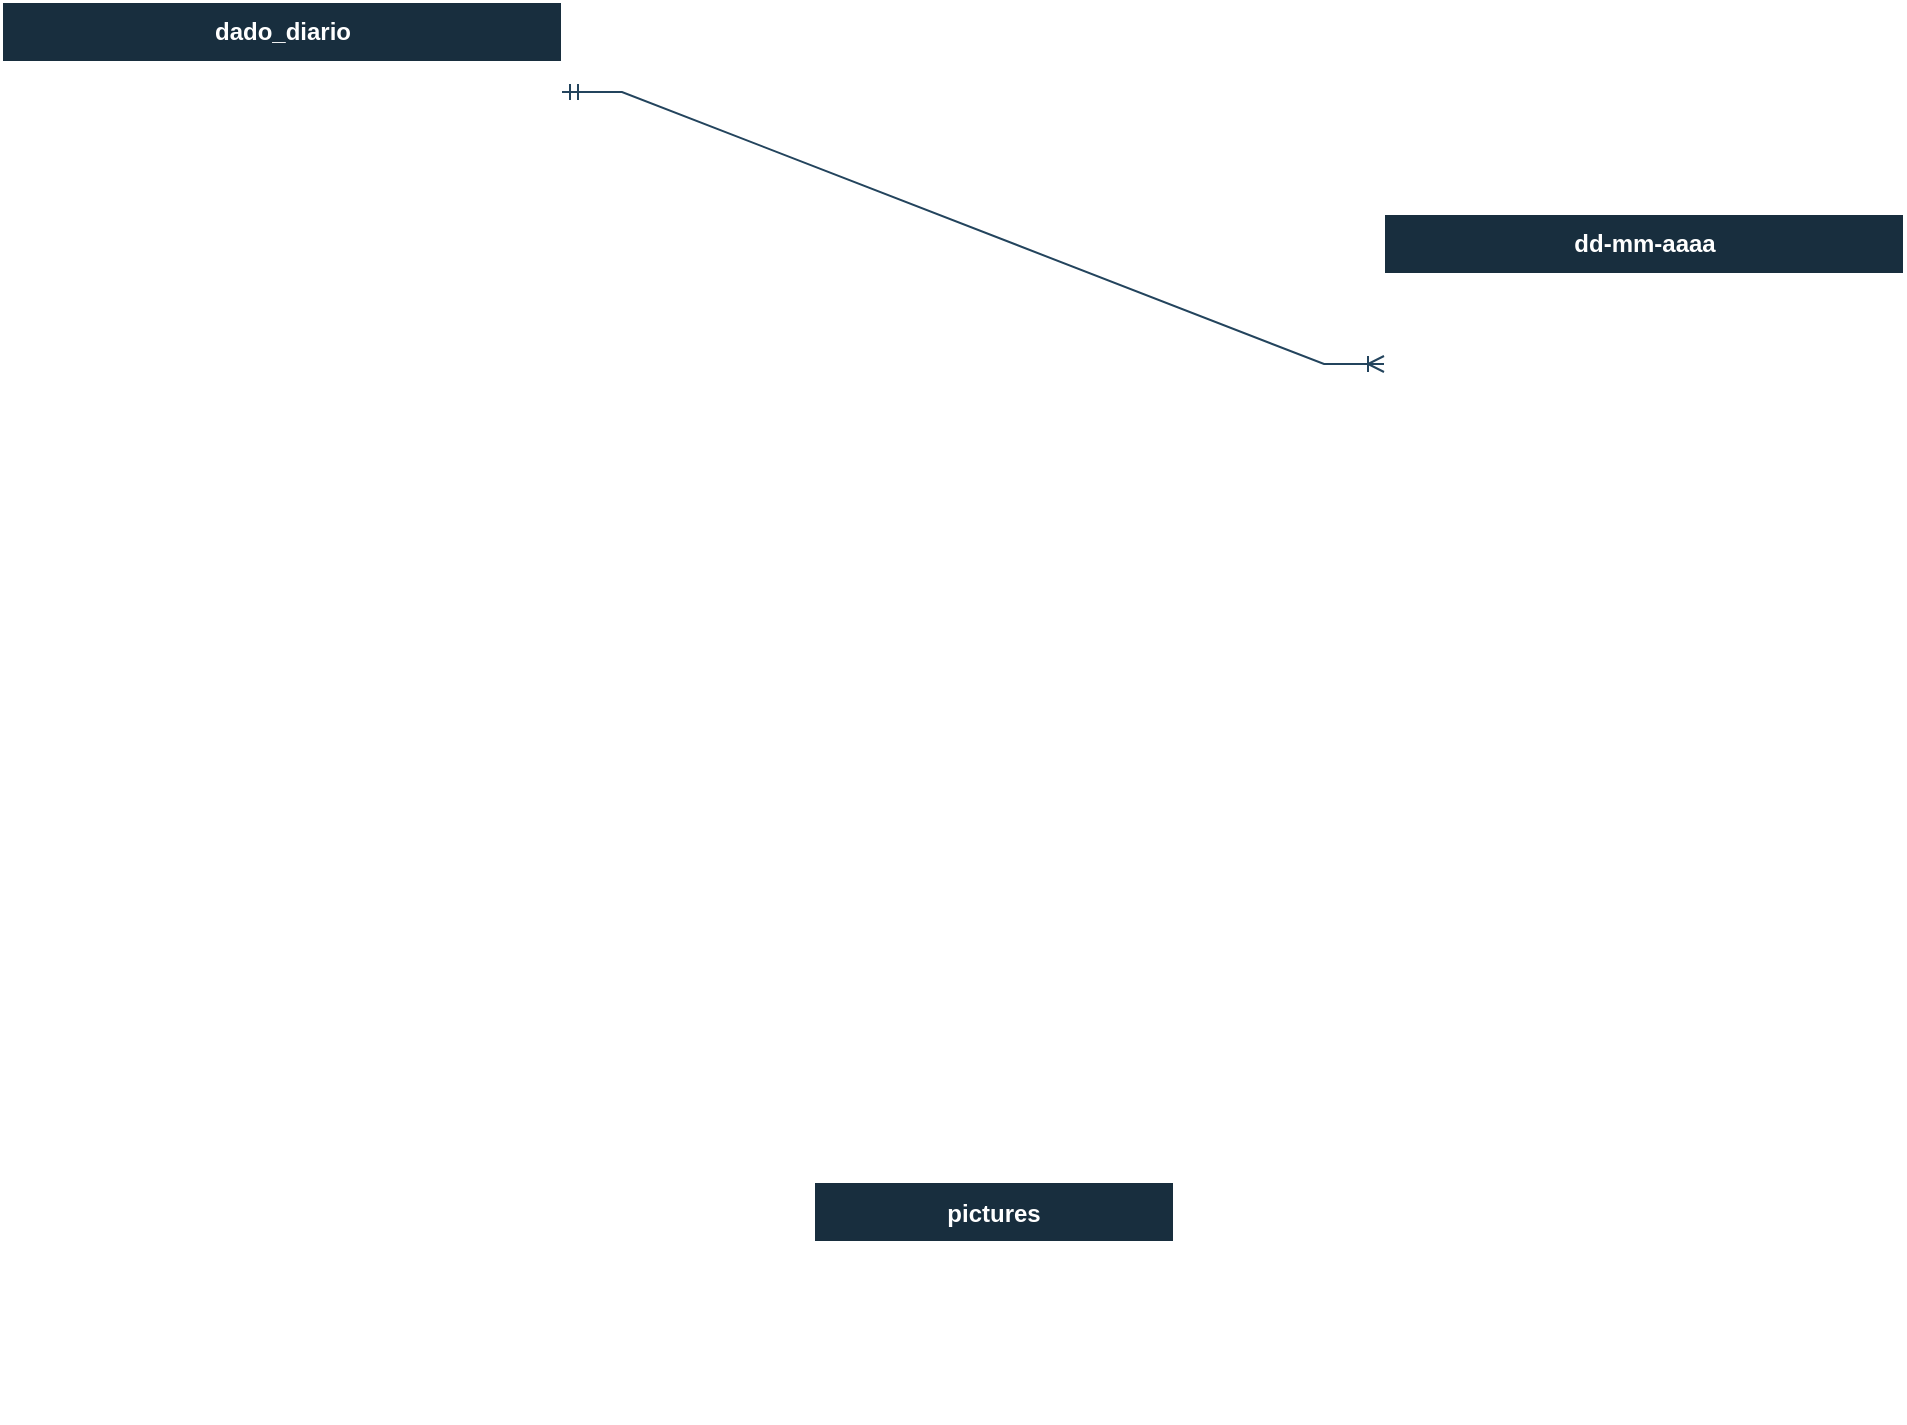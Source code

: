 <mxfile version="20.8.16" type="device"><diagram name="Modelo De Dados" id="fFhZGj-hXLGvJOTH_AAi"><mxGraphModel dx="838" dy="506" grid="0" gridSize="10" guides="1" tooltips="1" connect="1" arrows="1" fold="1" page="1" pageScale="1" pageWidth="1169" pageHeight="827" math="0" shadow="0"><root><mxCell id="0"/><mxCell id="1" parent="0"/><mxCell id="_AreLE9WjtvNlcD5M72e-8" value="dado_diario" style="shape=table;startSize=30;container=1;collapsible=1;childLayout=tableLayout;fixedRows=1;rowLines=0;fontStyle=1;align=center;resizeLast=1;labelBackgroundColor=none;labelBorderColor=none;fontColor=#FFFFFF;html=1;fillColor=#182E3E;strokeColor=#FFFFFF;" parent="1" vertex="1"><mxGeometry x="119" y="14" width="280" height="555.357" as="geometry"><mxRectangle x="530" y="330" width="110" height="30" as="alternateBounds"/></mxGeometry></mxCell><mxCell id="_AreLE9WjtvNlcD5M72e-9" value="" style="shape=tableRow;horizontal=0;startSize=0;swimlaneHead=0;swimlaneBody=0;fillColor=none;collapsible=0;dropTarget=0;points=[[0,0.5],[1,0.5]];portConstraint=eastwest;top=0;left=0;right=0;bottom=1;labelBackgroundColor=none;labelBorderColor=none;fontColor=#FFFFFF;html=1;strokeColor=#FFFFFF;" parent="_AreLE9WjtvNlcD5M72e-8" vertex="1"><mxGeometry y="30" width="280" height="30" as="geometry"/></mxCell><mxCell id="_AreLE9WjtvNlcD5M72e-10" value="PK" style="shape=partialRectangle;connectable=0;fillColor=none;top=0;left=0;bottom=0;right=0;fontStyle=1;overflow=hidden;labelBackgroundColor=none;labelBorderColor=none;fontColor=#FFFFFF;html=1;strokeColor=#FFFFFF;" parent="_AreLE9WjtvNlcD5M72e-9" vertex="1"><mxGeometry width="30" height="30" as="geometry"><mxRectangle width="30" height="30" as="alternateBounds"/></mxGeometry></mxCell><mxCell id="_AreLE9WjtvNlcD5M72e-11" value="&lt;table style=&quot;font-size: 1em; width: 271px;&quot; cellpadding=&quot;2&quot; cellspacing=&quot;0&quot;&gt;&lt;tbody&gt;&lt;tr&gt;&lt;td&gt;&lt;/td&gt;&lt;/tr&gt;&lt;tr&gt;&lt;td&gt;codigo serial not null primary key&lt;/td&gt;&lt;/tr&gt;&lt;tr&gt;&lt;td&gt;&lt;br&gt;&lt;/td&gt;&lt;/tr&gt;&lt;/tbody&gt;&lt;/table&gt;" style="shape=partialRectangle;connectable=0;fillColor=none;top=0;left=0;bottom=0;right=0;align=left;spacingLeft=6;fontStyle=5;overflow=hidden;labelBackgroundColor=none;labelBorderColor=none;fontColor=#FFFFFF;html=1;strokeColor=#FFFFFF;" parent="_AreLE9WjtvNlcD5M72e-9" vertex="1"><mxGeometry x="30" width="250" height="30" as="geometry"><mxRectangle width="250" height="30" as="alternateBounds"/></mxGeometry></mxCell><mxCell id="_AreLE9WjtvNlcD5M72e-12" value="" style="shape=tableRow;horizontal=0;startSize=0;swimlaneHead=0;swimlaneBody=0;fillColor=none;collapsible=0;dropTarget=0;points=[[0,0.5],[1,0.5]];portConstraint=eastwest;top=0;left=0;right=0;bottom=0;labelBackgroundColor=none;labelBorderColor=none;fontColor=#FFFFFF;html=1;strokeColor=#FFFFFF;" parent="_AreLE9WjtvNlcD5M72e-8" vertex="1"><mxGeometry y="60" width="280" height="24" as="geometry"/></mxCell><mxCell id="_AreLE9WjtvNlcD5M72e-13" value="" style="shape=partialRectangle;connectable=0;fillColor=none;top=0;left=0;bottom=0;right=0;editable=1;overflow=hidden;labelBackgroundColor=none;labelBorderColor=none;fontColor=#FFFFFF;html=1;strokeColor=#FFFFFF;" parent="_AreLE9WjtvNlcD5M72e-12" vertex="1"><mxGeometry width="30" height="24" as="geometry"><mxRectangle width="30" height="24" as="alternateBounds"/></mxGeometry></mxCell><mxCell id="_AreLE9WjtvNlcD5M72e-14" value="dia timestamp not null unique" style="shape=partialRectangle;connectable=0;fillColor=none;top=0;left=0;bottom=0;right=0;align=left;spacingLeft=6;overflow=hidden;labelBackgroundColor=none;labelBorderColor=none;fontColor=#FFFFFF;html=1;strokeColor=#FFFFFF;" parent="_AreLE9WjtvNlcD5M72e-12" vertex="1"><mxGeometry x="30" width="250" height="24" as="geometry"><mxRectangle width="250" height="24" as="alternateBounds"/></mxGeometry></mxCell><mxCell id="_AreLE9WjtvNlcD5M72e-15" value="" style="shape=tableRow;horizontal=0;startSize=0;swimlaneHead=0;swimlaneBody=0;fillColor=none;collapsible=0;dropTarget=0;points=[[0,0.5],[1,0.5]];portConstraint=eastwest;top=0;left=0;right=0;bottom=0;labelBackgroundColor=none;labelBorderColor=none;fontColor=#FFFFFF;html=1;strokeColor=#FFFFFF;" parent="_AreLE9WjtvNlcD5M72e-8" vertex="1"><mxGeometry y="84" width="280" height="20" as="geometry"/></mxCell><mxCell id="_AreLE9WjtvNlcD5M72e-16" value="" style="shape=partialRectangle;connectable=0;fillColor=none;top=0;left=0;bottom=0;right=0;editable=1;overflow=hidden;labelBackgroundColor=none;labelBorderColor=none;fontColor=#FFFFFF;html=1;strokeColor=#FFFFFF;" parent="_AreLE9WjtvNlcD5M72e-15" vertex="1"><mxGeometry width="30" height="20" as="geometry"><mxRectangle width="30" height="20" as="alternateBounds"/></mxGeometry></mxCell><mxCell id="_AreLE9WjtvNlcD5M72e-17" value="media_umidade double precision not null" style="shape=partialRectangle;connectable=0;fillColor=none;top=0;left=0;bottom=0;right=0;align=left;spacingLeft=6;overflow=hidden;labelBackgroundColor=none;labelBorderColor=none;fontColor=#FFFFFF;html=1;strokeColor=#FFFFFF;" parent="_AreLE9WjtvNlcD5M72e-15" vertex="1"><mxGeometry x="30" width="250" height="20" as="geometry"><mxRectangle width="250" height="20" as="alternateBounds"/></mxGeometry></mxCell><mxCell id="_AreLE9WjtvNlcD5M72e-61" value="" style="shape=tableRow;horizontal=0;startSize=0;swimlaneHead=0;swimlaneBody=0;fillColor=none;collapsible=0;dropTarget=0;points=[[0,0.5],[1,0.5]];portConstraint=eastwest;top=0;left=0;right=0;bottom=0;labelBackgroundColor=none;labelBorderColor=none;fontColor=#FFFFFF;html=1;strokeColor=#FFFFFF;" parent="_AreLE9WjtvNlcD5M72e-8" vertex="1"><mxGeometry y="104" width="280" height="24" as="geometry"/></mxCell><mxCell id="_AreLE9WjtvNlcD5M72e-62" value="" style="shape=partialRectangle;connectable=0;fillColor=none;top=0;left=0;bottom=0;right=0;editable=1;overflow=hidden;labelBackgroundColor=none;labelBorderColor=none;fontColor=#FFFFFF;html=1;strokeColor=#FFFFFF;" parent="_AreLE9WjtvNlcD5M72e-61" vertex="1"><mxGeometry width="30" height="24" as="geometry"><mxRectangle width="30" height="24" as="alternateBounds"/></mxGeometry></mxCell><mxCell id="_AreLE9WjtvNlcD5M72e-63" value="minimo_umidade double precision not null" style="shape=partialRectangle;connectable=0;fillColor=none;top=0;left=0;bottom=0;right=0;align=left;spacingLeft=6;overflow=hidden;labelBackgroundColor=none;labelBorderColor=none;fontColor=#FFFFFF;html=1;strokeColor=#FFFFFF;" parent="_AreLE9WjtvNlcD5M72e-61" vertex="1"><mxGeometry x="30" width="250" height="24" as="geometry"><mxRectangle width="250" height="24" as="alternateBounds"/></mxGeometry></mxCell><mxCell id="_AreLE9WjtvNlcD5M72e-18" value="" style="shape=tableRow;horizontal=0;startSize=0;swimlaneHead=0;swimlaneBody=0;fillColor=none;collapsible=0;dropTarget=0;points=[[0,0.5],[1,0.5]];portConstraint=eastwest;top=0;left=0;right=0;bottom=0;labelBackgroundColor=none;labelBorderColor=none;fontColor=#FFFFFF;html=1;strokeColor=#FFFFFF;" parent="_AreLE9WjtvNlcD5M72e-8" vertex="1"><mxGeometry y="128" width="280" height="24" as="geometry"/></mxCell><mxCell id="_AreLE9WjtvNlcD5M72e-19" value="" style="shape=partialRectangle;connectable=0;fillColor=none;top=0;left=0;bottom=0;right=0;editable=1;overflow=hidden;labelBackgroundColor=none;labelBorderColor=none;fontColor=#FFFFFF;html=1;strokeColor=#FFFFFF;" parent="_AreLE9WjtvNlcD5M72e-18" vertex="1"><mxGeometry width="30" height="24" as="geometry"><mxRectangle width="30" height="24" as="alternateBounds"/></mxGeometry></mxCell><mxCell id="_AreLE9WjtvNlcD5M72e-20" value="maximo_umidade double precision not null" style="shape=partialRectangle;connectable=0;fillColor=none;top=0;left=0;bottom=0;right=0;align=left;spacingLeft=6;overflow=hidden;labelBackgroundColor=none;labelBorderColor=none;fontColor=#FFFFFF;html=1;strokeColor=#FFFFFF;" parent="_AreLE9WjtvNlcD5M72e-18" vertex="1"><mxGeometry x="30" width="250" height="24" as="geometry"><mxRectangle width="250" height="24" as="alternateBounds"/></mxGeometry></mxCell><mxCell id="_AreLE9WjtvNlcD5M72e-21" value="" style="shape=tableRow;horizontal=0;startSize=0;swimlaneHead=0;swimlaneBody=0;fillColor=none;collapsible=0;dropTarget=0;points=[[0,0.5],[1,0.5]];portConstraint=eastwest;top=0;left=0;right=0;bottom=0;labelBackgroundColor=none;labelBorderColor=none;fontColor=#FFFFFF;html=1;strokeColor=#FFFFFF;" parent="_AreLE9WjtvNlcD5M72e-8" vertex="1"><mxGeometry y="152" width="280" height="22" as="geometry"/></mxCell><mxCell id="_AreLE9WjtvNlcD5M72e-22" value="" style="shape=partialRectangle;connectable=0;fillColor=none;top=0;left=0;bottom=0;right=0;editable=1;overflow=hidden;labelBackgroundColor=none;labelBorderColor=none;fontColor=#FFFFFF;html=1;strokeColor=#FFFFFF;" parent="_AreLE9WjtvNlcD5M72e-21" vertex="1"><mxGeometry width="30" height="22" as="geometry"><mxRectangle width="30" height="22" as="alternateBounds"/></mxGeometry></mxCell><mxCell id="_AreLE9WjtvNlcD5M72e-23" value="mediana_umidade double precision not null" style="shape=partialRectangle;connectable=0;fillColor=none;top=0;left=0;bottom=0;right=0;align=left;spacingLeft=6;overflow=hidden;labelBackgroundColor=none;labelBorderColor=none;fontColor=#FFFFFF;html=1;strokeColor=#FFFFFF;" parent="_AreLE9WjtvNlcD5M72e-21" vertex="1"><mxGeometry x="30" width="250" height="22" as="geometry"><mxRectangle width="250" height="22" as="alternateBounds"/></mxGeometry></mxCell><mxCell id="_AreLE9WjtvNlcD5M72e-40" value="" style="shape=tableRow;horizontal=0;startSize=0;swimlaneHead=0;swimlaneBody=0;fillColor=none;collapsible=0;dropTarget=0;points=[[0,0.5],[1,0.5]];portConstraint=eastwest;top=0;left=0;right=0;bottom=0;labelBackgroundColor=none;labelBorderColor=none;fontColor=#FFFFFF;html=1;strokeColor=#FFFFFF;" parent="_AreLE9WjtvNlcD5M72e-8" vertex="1"><mxGeometry y="174" width="280" height="25" as="geometry"/></mxCell><mxCell id="_AreLE9WjtvNlcD5M72e-41" value="" style="shape=partialRectangle;connectable=0;fillColor=none;top=0;left=0;bottom=0;right=0;editable=1;overflow=hidden;labelBackgroundColor=none;labelBorderColor=none;fontColor=#FFFFFF;html=1;strokeColor=#FFFFFF;" parent="_AreLE9WjtvNlcD5M72e-40" vertex="1"><mxGeometry width="30" height="25" as="geometry"><mxRectangle width="30" height="25" as="alternateBounds"/></mxGeometry></mxCell><mxCell id="_AreLE9WjtvNlcD5M72e-42" value="mediana_umidade double precision not null" style="shape=partialRectangle;connectable=0;fillColor=none;top=0;left=0;bottom=0;right=0;align=left;spacingLeft=6;overflow=hidden;labelBackgroundColor=none;labelBorderColor=none;fontColor=#FFFFFF;html=1;strokeColor=#FFFFFF;" parent="_AreLE9WjtvNlcD5M72e-40" vertex="1"><mxGeometry x="30" width="250" height="25" as="geometry"><mxRectangle width="250" height="25" as="alternateBounds"/></mxGeometry></mxCell><mxCell id="_AreLE9WjtvNlcD5M72e-43" value="" style="shape=tableRow;horizontal=0;startSize=0;swimlaneHead=0;swimlaneBody=0;fillColor=none;collapsible=0;dropTarget=0;points=[[0,0.5],[1,0.5]];portConstraint=eastwest;top=0;left=0;right=0;bottom=0;labelBackgroundColor=none;labelBorderColor=none;fontColor=#FFFFFF;html=1;strokeColor=#FFFFFF;" parent="_AreLE9WjtvNlcD5M72e-8" vertex="1"><mxGeometry y="199" width="280" height="20" as="geometry"/></mxCell><mxCell id="_AreLE9WjtvNlcD5M72e-44" value="" style="shape=partialRectangle;connectable=0;fillColor=none;top=0;left=0;bottom=0;right=0;editable=1;overflow=hidden;labelBackgroundColor=none;labelBorderColor=none;fontColor=#FFFFFF;html=1;strokeColor=#FFFFFF;" parent="_AreLE9WjtvNlcD5M72e-43" vertex="1"><mxGeometry width="30" height="20" as="geometry"><mxRectangle width="30" height="20" as="alternateBounds"/></mxGeometry></mxCell><mxCell id="_AreLE9WjtvNlcD5M72e-45" value="moda_umidade double precision not null" style="shape=partialRectangle;connectable=0;fillColor=none;top=0;left=0;bottom=0;right=0;align=left;spacingLeft=6;overflow=hidden;labelBackgroundColor=none;labelBorderColor=none;fontColor=#FFFFFF;html=1;strokeColor=#FFFFFF;" parent="_AreLE9WjtvNlcD5M72e-43" vertex="1"><mxGeometry x="30" width="250" height="20" as="geometry"><mxRectangle width="250" height="20" as="alternateBounds"/></mxGeometry></mxCell><mxCell id="_AreLE9WjtvNlcD5M72e-46" value="" style="shape=tableRow;horizontal=0;startSize=0;swimlaneHead=0;swimlaneBody=0;fillColor=none;collapsible=0;dropTarget=0;points=[[0,0.5],[1,0.5]];portConstraint=eastwest;top=0;left=0;right=0;bottom=0;labelBackgroundColor=none;labelBorderColor=none;fontColor=#FFFFFF;html=1;strokeColor=#FFFFFF;" parent="_AreLE9WjtvNlcD5M72e-8" vertex="1"><mxGeometry y="219" width="280" height="22" as="geometry"/></mxCell><mxCell id="_AreLE9WjtvNlcD5M72e-47" value="" style="shape=partialRectangle;connectable=0;fillColor=none;top=0;left=0;bottom=0;right=0;editable=1;overflow=hidden;labelBackgroundColor=none;labelBorderColor=none;fontColor=#FFFFFF;html=1;strokeColor=#FFFFFF;" parent="_AreLE9WjtvNlcD5M72e-46" vertex="1"><mxGeometry width="30" height="22" as="geometry"><mxRectangle width="30" height="22" as="alternateBounds"/></mxGeometry></mxCell><mxCell id="_AreLE9WjtvNlcD5M72e-48" value="media_pressao double precision not null" style="shape=partialRectangle;connectable=0;fillColor=none;top=0;left=0;bottom=0;right=0;align=left;spacingLeft=6;overflow=hidden;labelBackgroundColor=none;labelBorderColor=none;fontColor=#FFFFFF;html=1;strokeColor=#FFFFFF;" parent="_AreLE9WjtvNlcD5M72e-46" vertex="1"><mxGeometry x="30" width="250" height="22" as="geometry"><mxRectangle width="250" height="22" as="alternateBounds"/></mxGeometry></mxCell><mxCell id="_AreLE9WjtvNlcD5M72e-49" value="" style="shape=tableRow;horizontal=0;startSize=0;swimlaneHead=0;swimlaneBody=0;fillColor=none;collapsible=0;dropTarget=0;points=[[0,0.5],[1,0.5]];portConstraint=eastwest;top=0;left=0;right=0;bottom=0;labelBackgroundColor=none;labelBorderColor=none;fontColor=#FFFFFF;html=1;strokeColor=#FFFFFF;" parent="_AreLE9WjtvNlcD5M72e-8" vertex="1"><mxGeometry y="241" width="280" height="22" as="geometry"/></mxCell><mxCell id="_AreLE9WjtvNlcD5M72e-50" value="" style="shape=partialRectangle;connectable=0;fillColor=none;top=0;left=0;bottom=0;right=0;editable=1;overflow=hidden;labelBackgroundColor=none;labelBorderColor=none;fontColor=#FFFFFF;html=1;strokeColor=#FFFFFF;" parent="_AreLE9WjtvNlcD5M72e-49" vertex="1"><mxGeometry width="30" height="22" as="geometry"><mxRectangle width="30" height="22" as="alternateBounds"/></mxGeometry></mxCell><mxCell id="_AreLE9WjtvNlcD5M72e-51" value="minimo_pressao double precision not null" style="shape=partialRectangle;connectable=0;fillColor=none;top=0;left=0;bottom=0;right=0;align=left;spacingLeft=6;overflow=hidden;labelBackgroundColor=none;labelBorderColor=none;fontColor=#FFFFFF;html=1;strokeColor=#FFFFFF;" parent="_AreLE9WjtvNlcD5M72e-49" vertex="1"><mxGeometry x="30" width="250" height="22" as="geometry"><mxRectangle width="250" height="22" as="alternateBounds"/></mxGeometry></mxCell><mxCell id="_AreLE9WjtvNlcD5M72e-52" value="" style="shape=tableRow;horizontal=0;startSize=0;swimlaneHead=0;swimlaneBody=0;fillColor=none;collapsible=0;dropTarget=0;points=[[0,0.5],[1,0.5]];portConstraint=eastwest;top=0;left=0;right=0;bottom=0;labelBackgroundColor=none;labelBorderColor=none;fontColor=#FFFFFF;html=1;strokeColor=#FFFFFF;" parent="_AreLE9WjtvNlcD5M72e-8" vertex="1"><mxGeometry y="263" width="280" height="22" as="geometry"/></mxCell><mxCell id="_AreLE9WjtvNlcD5M72e-53" value="" style="shape=partialRectangle;connectable=0;fillColor=none;top=0;left=0;bottom=0;right=0;editable=1;overflow=hidden;labelBackgroundColor=none;labelBorderColor=none;fontColor=#FFFFFF;html=1;strokeColor=#FFFFFF;" parent="_AreLE9WjtvNlcD5M72e-52" vertex="1"><mxGeometry width="30" height="22" as="geometry"><mxRectangle width="30" height="22" as="alternateBounds"/></mxGeometry></mxCell><mxCell id="_AreLE9WjtvNlcD5M72e-54" value="maximo_pressao double precision not null" style="shape=partialRectangle;connectable=0;fillColor=none;top=0;left=0;bottom=0;right=0;align=left;spacingLeft=6;overflow=hidden;labelBackgroundColor=none;labelBorderColor=none;fontColor=#FFFFFF;html=1;strokeColor=#FFFFFF;" parent="_AreLE9WjtvNlcD5M72e-52" vertex="1"><mxGeometry x="30" width="250" height="22" as="geometry"><mxRectangle width="250" height="22" as="alternateBounds"/></mxGeometry></mxCell><mxCell id="_AreLE9WjtvNlcD5M72e-55" value="" style="shape=tableRow;horizontal=0;startSize=0;swimlaneHead=0;swimlaneBody=0;fillColor=none;collapsible=0;dropTarget=0;points=[[0,0.5],[1,0.5]];portConstraint=eastwest;top=0;left=0;right=0;bottom=0;labelBackgroundColor=none;labelBorderColor=none;fontColor=#FFFFFF;html=1;strokeColor=#FFFFFF;" parent="_AreLE9WjtvNlcD5M72e-8" vertex="1"><mxGeometry y="285" width="280" height="20" as="geometry"/></mxCell><mxCell id="_AreLE9WjtvNlcD5M72e-56" value="" style="shape=partialRectangle;connectable=0;fillColor=none;top=0;left=0;bottom=0;right=0;editable=1;overflow=hidden;labelBackgroundColor=none;labelBorderColor=none;fontColor=#FFFFFF;html=1;strokeColor=#FFFFFF;" parent="_AreLE9WjtvNlcD5M72e-55" vertex="1"><mxGeometry width="30" height="20" as="geometry"><mxRectangle width="30" height="20" as="alternateBounds"/></mxGeometry></mxCell><mxCell id="_AreLE9WjtvNlcD5M72e-57" value="mediana_pressao double precision not null" style="shape=partialRectangle;connectable=0;fillColor=none;top=0;left=0;bottom=0;right=0;align=left;spacingLeft=6;overflow=hidden;labelBackgroundColor=none;labelBorderColor=none;fontColor=#FFFFFF;html=1;strokeColor=#FFFFFF;" parent="_AreLE9WjtvNlcD5M72e-55" vertex="1"><mxGeometry x="30" width="250" height="20" as="geometry"><mxRectangle width="250" height="20" as="alternateBounds"/></mxGeometry></mxCell><mxCell id="_AreLE9WjtvNlcD5M72e-58" value="" style="shape=tableRow;horizontal=0;startSize=0;swimlaneHead=0;swimlaneBody=0;fillColor=none;collapsible=0;dropTarget=0;points=[[0,0.5],[1,0.5]];portConstraint=eastwest;top=0;left=0;right=0;bottom=0;labelBackgroundColor=none;labelBorderColor=none;fontColor=#FFFFFF;html=1;strokeColor=#FFFFFF;" parent="_AreLE9WjtvNlcD5M72e-8" vertex="1"><mxGeometry y="305" width="280" height="23" as="geometry"/></mxCell><mxCell id="_AreLE9WjtvNlcD5M72e-59" value="" style="shape=partialRectangle;connectable=0;fillColor=none;top=0;left=0;bottom=0;right=0;editable=1;overflow=hidden;labelBackgroundColor=none;labelBorderColor=none;fontColor=#FFFFFF;html=1;strokeColor=#FFFFFF;" parent="_AreLE9WjtvNlcD5M72e-58" vertex="1"><mxGeometry width="30" height="23" as="geometry"><mxRectangle width="30" height="23" as="alternateBounds"/></mxGeometry></mxCell><mxCell id="_AreLE9WjtvNlcD5M72e-60" value="moda_pressao double precision not null" style="shape=partialRectangle;connectable=0;fillColor=none;top=0;left=0;bottom=0;right=0;align=left;spacingLeft=6;overflow=hidden;labelBackgroundColor=none;labelBorderColor=none;fontColor=#FFFFFF;html=1;strokeColor=#FFFFFF;" parent="_AreLE9WjtvNlcD5M72e-58" vertex="1"><mxGeometry x="30" width="250" height="23" as="geometry"><mxRectangle width="250" height="23" as="alternateBounds"/></mxGeometry></mxCell><mxCell id="_AreLE9WjtvNlcD5M72e-64" value="" style="shape=tableRow;horizontal=0;startSize=0;swimlaneHead=0;swimlaneBody=0;fillColor=none;collapsible=0;dropTarget=0;points=[[0,0.5],[1,0.5]];portConstraint=eastwest;top=0;left=0;right=0;bottom=0;labelBackgroundColor=none;labelBorderColor=none;fontColor=#FFFFFF;html=1;strokeColor=#FFFFFF;" parent="_AreLE9WjtvNlcD5M72e-8" vertex="1"><mxGeometry y="328" width="280" height="20" as="geometry"/></mxCell><mxCell id="_AreLE9WjtvNlcD5M72e-65" value="" style="shape=partialRectangle;connectable=0;fillColor=none;top=0;left=0;bottom=0;right=0;editable=1;overflow=hidden;labelBackgroundColor=none;labelBorderColor=none;fontColor=#FFFFFF;html=1;strokeColor=#FFFFFF;" parent="_AreLE9WjtvNlcD5M72e-64" vertex="1"><mxGeometry width="30" height="20" as="geometry"><mxRectangle width="30" height="20" as="alternateBounds"/></mxGeometry></mxCell><mxCell id="_AreLE9WjtvNlcD5M72e-66" value="media_temp_int double precision not null" style="shape=partialRectangle;connectable=0;fillColor=none;top=0;left=0;bottom=0;right=0;align=left;spacingLeft=6;overflow=hidden;labelBackgroundColor=none;labelBorderColor=none;fontColor=#FFFFFF;html=1;strokeColor=#FFFFFF;" parent="_AreLE9WjtvNlcD5M72e-64" vertex="1"><mxGeometry x="30" width="250" height="20" as="geometry"><mxRectangle width="250" height="20" as="alternateBounds"/></mxGeometry></mxCell><mxCell id="_AreLE9WjtvNlcD5M72e-67" value="" style="shape=tableRow;horizontal=0;startSize=0;swimlaneHead=0;swimlaneBody=0;fillColor=none;collapsible=0;dropTarget=0;points=[[0,0.5],[1,0.5]];portConstraint=eastwest;top=0;left=0;right=0;bottom=0;labelBackgroundColor=none;labelBorderColor=none;fontColor=#FFFFFF;html=1;strokeColor=#FFFFFF;" parent="_AreLE9WjtvNlcD5M72e-8" vertex="1"><mxGeometry y="348" width="280" height="21" as="geometry"/></mxCell><mxCell id="_AreLE9WjtvNlcD5M72e-68" value="" style="shape=partialRectangle;connectable=0;fillColor=none;top=0;left=0;bottom=0;right=0;editable=1;overflow=hidden;labelBackgroundColor=none;labelBorderColor=none;fontColor=#FFFFFF;html=1;strokeColor=#FFFFFF;" parent="_AreLE9WjtvNlcD5M72e-67" vertex="1"><mxGeometry width="30" height="21" as="geometry"><mxRectangle width="30" height="21" as="alternateBounds"/></mxGeometry></mxCell><mxCell id="_AreLE9WjtvNlcD5M72e-69" value="minimo_temp_int double precision not null" style="shape=partialRectangle;connectable=0;fillColor=none;top=0;left=0;bottom=0;right=0;align=left;spacingLeft=6;overflow=hidden;labelBackgroundColor=none;labelBorderColor=none;fontColor=#FFFFFF;html=1;strokeColor=#FFFFFF;" parent="_AreLE9WjtvNlcD5M72e-67" vertex="1"><mxGeometry x="30" width="250" height="21" as="geometry"><mxRectangle width="250" height="21" as="alternateBounds"/></mxGeometry></mxCell><mxCell id="_AreLE9WjtvNlcD5M72e-70" value="" style="shape=tableRow;horizontal=0;startSize=0;swimlaneHead=0;swimlaneBody=0;fillColor=none;collapsible=0;dropTarget=0;points=[[0,0.5],[1,0.5]];portConstraint=eastwest;top=0;left=0;right=0;bottom=0;labelBackgroundColor=none;labelBorderColor=none;fontColor=#FFFFFF;html=1;strokeColor=#FFFFFF;" parent="_AreLE9WjtvNlcD5M72e-8" vertex="1"><mxGeometry y="369" width="280" height="25" as="geometry"/></mxCell><mxCell id="_AreLE9WjtvNlcD5M72e-71" value="" style="shape=partialRectangle;connectable=0;fillColor=none;top=0;left=0;bottom=0;right=0;editable=1;overflow=hidden;labelBackgroundColor=none;labelBorderColor=none;fontColor=#FFFFFF;html=1;strokeColor=#FFFFFF;" parent="_AreLE9WjtvNlcD5M72e-70" vertex="1"><mxGeometry width="30" height="25" as="geometry"><mxRectangle width="30" height="25" as="alternateBounds"/></mxGeometry></mxCell><mxCell id="_AreLE9WjtvNlcD5M72e-72" value="maximo_temp_int double precision not null" style="shape=partialRectangle;connectable=0;fillColor=none;top=0;left=0;bottom=0;right=0;align=left;spacingLeft=6;overflow=hidden;labelBackgroundColor=none;labelBorderColor=none;fontColor=#FFFFFF;html=1;strokeColor=#FFFFFF;" parent="_AreLE9WjtvNlcD5M72e-70" vertex="1"><mxGeometry x="30" width="250" height="25" as="geometry"><mxRectangle width="250" height="25" as="alternateBounds"/></mxGeometry></mxCell><mxCell id="_AreLE9WjtvNlcD5M72e-73" value="" style="shape=tableRow;horizontal=0;startSize=0;swimlaneHead=0;swimlaneBody=0;fillColor=none;collapsible=0;dropTarget=0;points=[[0,0.5],[1,0.5]];portConstraint=eastwest;top=0;left=0;right=0;bottom=0;labelBackgroundColor=none;labelBorderColor=none;fontColor=#FFFFFF;html=1;strokeColor=#FFFFFF;" parent="_AreLE9WjtvNlcD5M72e-8" vertex="1"><mxGeometry y="394" width="280" height="22" as="geometry"/></mxCell><mxCell id="_AreLE9WjtvNlcD5M72e-74" value="" style="shape=partialRectangle;connectable=0;fillColor=none;top=0;left=0;bottom=0;right=0;editable=1;overflow=hidden;labelBackgroundColor=none;labelBorderColor=none;fontColor=#FFFFFF;html=1;strokeColor=#FFFFFF;" parent="_AreLE9WjtvNlcD5M72e-73" vertex="1"><mxGeometry width="30" height="22" as="geometry"><mxRectangle width="30" height="22" as="alternateBounds"/></mxGeometry></mxCell><mxCell id="_AreLE9WjtvNlcD5M72e-75" value="mediana_temp_int double precision not null" style="shape=partialRectangle;connectable=0;fillColor=none;top=0;left=0;bottom=0;right=0;align=left;spacingLeft=6;overflow=hidden;labelBackgroundColor=none;labelBorderColor=none;fontColor=#FFFFFF;html=1;strokeColor=#FFFFFF;" parent="_AreLE9WjtvNlcD5M72e-73" vertex="1"><mxGeometry x="30" width="250" height="22" as="geometry"><mxRectangle width="250" height="22" as="alternateBounds"/></mxGeometry></mxCell><mxCell id="_AreLE9WjtvNlcD5M72e-76" value="" style="shape=tableRow;horizontal=0;startSize=0;swimlaneHead=0;swimlaneBody=0;fillColor=none;collapsible=0;dropTarget=0;points=[[0,0.5],[1,0.5]];portConstraint=eastwest;top=0;left=0;right=0;bottom=0;labelBackgroundColor=none;labelBorderColor=none;fontColor=#FFFFFF;html=1;strokeColor=#FFFFFF;" parent="_AreLE9WjtvNlcD5M72e-8" vertex="1"><mxGeometry y="416" width="280" height="20" as="geometry"/></mxCell><mxCell id="_AreLE9WjtvNlcD5M72e-77" value="" style="shape=partialRectangle;connectable=0;fillColor=none;top=0;left=0;bottom=0;right=0;editable=1;overflow=hidden;labelBackgroundColor=none;labelBorderColor=none;fontColor=#FFFFFF;html=1;strokeColor=#FFFFFF;" parent="_AreLE9WjtvNlcD5M72e-76" vertex="1"><mxGeometry width="30" height="20" as="geometry"><mxRectangle width="30" height="20" as="alternateBounds"/></mxGeometry></mxCell><mxCell id="_AreLE9WjtvNlcD5M72e-78" value="moda_temp_int double precision not null" style="shape=partialRectangle;connectable=0;fillColor=none;top=0;left=0;bottom=0;right=0;align=left;spacingLeft=6;overflow=hidden;labelBackgroundColor=none;labelBorderColor=none;fontColor=#FFFFFF;html=1;strokeColor=#FFFFFF;" parent="_AreLE9WjtvNlcD5M72e-76" vertex="1"><mxGeometry x="30" width="250" height="20" as="geometry"><mxRectangle width="250" height="20" as="alternateBounds"/></mxGeometry></mxCell><mxCell id="_AreLE9WjtvNlcD5M72e-79" value="" style="shape=tableRow;horizontal=0;startSize=0;swimlaneHead=0;swimlaneBody=0;fillColor=none;collapsible=0;dropTarget=0;points=[[0,0.5],[1,0.5]];portConstraint=eastwest;top=0;left=0;right=0;bottom=0;labelBackgroundColor=none;labelBorderColor=none;fontColor=#FFFFFF;html=1;strokeColor=#FFFFFF;" parent="_AreLE9WjtvNlcD5M72e-8" vertex="1"><mxGeometry y="436" width="280" height="23" as="geometry"/></mxCell><mxCell id="_AreLE9WjtvNlcD5M72e-80" value="" style="shape=partialRectangle;connectable=0;fillColor=none;top=0;left=0;bottom=0;right=0;editable=1;overflow=hidden;labelBackgroundColor=none;labelBorderColor=none;fontColor=#FFFFFF;html=1;strokeColor=#FFFFFF;" parent="_AreLE9WjtvNlcD5M72e-79" vertex="1"><mxGeometry width="30" height="23" as="geometry"><mxRectangle width="30" height="23" as="alternateBounds"/></mxGeometry></mxCell><mxCell id="_AreLE9WjtvNlcD5M72e-81" value="media_temp_ext double precision not null" style="shape=partialRectangle;connectable=0;fillColor=none;top=0;left=0;bottom=0;right=0;align=left;spacingLeft=6;overflow=hidden;labelBackgroundColor=none;labelBorderColor=none;fontColor=#FFFFFF;html=1;strokeColor=#FFFFFF;" parent="_AreLE9WjtvNlcD5M72e-79" vertex="1"><mxGeometry x="30" width="250" height="23" as="geometry"><mxRectangle width="250" height="23" as="alternateBounds"/></mxGeometry></mxCell><mxCell id="_AreLE9WjtvNlcD5M72e-82" value="" style="shape=tableRow;horizontal=0;startSize=0;swimlaneHead=0;swimlaneBody=0;fillColor=none;collapsible=0;dropTarget=0;points=[[0,0.5],[1,0.5]];portConstraint=eastwest;top=0;left=0;right=0;bottom=0;labelBackgroundColor=none;labelBorderColor=none;fontColor=#FFFFFF;html=1;strokeColor=#FFFFFF;" parent="_AreLE9WjtvNlcD5M72e-8" vertex="1"><mxGeometry y="459" width="280" height="22" as="geometry"/></mxCell><mxCell id="_AreLE9WjtvNlcD5M72e-83" value="" style="shape=partialRectangle;connectable=0;fillColor=none;top=0;left=0;bottom=0;right=0;editable=1;overflow=hidden;labelBackgroundColor=none;labelBorderColor=none;fontColor=#FFFFFF;html=1;strokeColor=#FFFFFF;" parent="_AreLE9WjtvNlcD5M72e-82" vertex="1"><mxGeometry width="30" height="22" as="geometry"><mxRectangle width="30" height="22" as="alternateBounds"/></mxGeometry></mxCell><mxCell id="_AreLE9WjtvNlcD5M72e-84" value="minimo_temp_ext double precision not null" style="shape=partialRectangle;connectable=0;fillColor=none;top=0;left=0;bottom=0;right=0;align=left;spacingLeft=6;overflow=hidden;labelBackgroundColor=none;labelBorderColor=none;fontColor=#FFFFFF;html=1;strokeColor=#FFFFFF;" parent="_AreLE9WjtvNlcD5M72e-82" vertex="1"><mxGeometry x="30" width="250" height="22" as="geometry"><mxRectangle width="250" height="22" as="alternateBounds"/></mxGeometry></mxCell><mxCell id="_AreLE9WjtvNlcD5M72e-85" value="" style="shape=tableRow;horizontal=0;startSize=0;swimlaneHead=0;swimlaneBody=0;fillColor=none;collapsible=0;dropTarget=0;points=[[0,0.5],[1,0.5]];portConstraint=eastwest;top=0;left=0;right=0;bottom=0;labelBackgroundColor=none;labelBorderColor=none;fontColor=#FFFFFF;html=1;strokeColor=#FFFFFF;" parent="_AreLE9WjtvNlcD5M72e-8" vertex="1"><mxGeometry y="481" width="280" height="25" as="geometry"/></mxCell><mxCell id="_AreLE9WjtvNlcD5M72e-86" value="" style="shape=partialRectangle;connectable=0;fillColor=none;top=0;left=0;bottom=0;right=0;editable=1;overflow=hidden;labelBackgroundColor=none;labelBorderColor=none;fontColor=#FFFFFF;html=1;strokeColor=#FFFFFF;" parent="_AreLE9WjtvNlcD5M72e-85" vertex="1"><mxGeometry width="30" height="25" as="geometry"><mxRectangle width="30" height="25" as="alternateBounds"/></mxGeometry></mxCell><mxCell id="_AreLE9WjtvNlcD5M72e-87" value="maximo_temp_ext double precision not null" style="shape=partialRectangle;connectable=0;fillColor=none;top=0;left=0;bottom=0;right=0;align=left;spacingLeft=6;overflow=hidden;labelBackgroundColor=none;labelBorderColor=none;fontColor=#FFFFFF;html=1;strokeColor=#FFFFFF;" parent="_AreLE9WjtvNlcD5M72e-85" vertex="1"><mxGeometry x="30" width="250" height="25" as="geometry"><mxRectangle width="250" height="25" as="alternateBounds"/></mxGeometry></mxCell><mxCell id="_AreLE9WjtvNlcD5M72e-88" value="" style="shape=tableRow;horizontal=0;startSize=0;swimlaneHead=0;swimlaneBody=0;fillColor=none;collapsible=0;dropTarget=0;points=[[0,0.5],[1,0.5]];portConstraint=eastwest;top=0;left=0;right=0;bottom=0;labelBackgroundColor=none;labelBorderColor=none;fontColor=#FFFFFF;html=1;strokeColor=#FFFFFF;" parent="_AreLE9WjtvNlcD5M72e-8" vertex="1"><mxGeometry y="506" width="280" height="23" as="geometry"/></mxCell><mxCell id="_AreLE9WjtvNlcD5M72e-89" value="" style="shape=partialRectangle;connectable=0;fillColor=none;top=0;left=0;bottom=0;right=0;editable=1;overflow=hidden;labelBackgroundColor=none;labelBorderColor=none;fontColor=#FFFFFF;html=1;strokeColor=#FFFFFF;" parent="_AreLE9WjtvNlcD5M72e-88" vertex="1"><mxGeometry width="30" height="23" as="geometry"><mxRectangle width="30" height="23" as="alternateBounds"/></mxGeometry></mxCell><mxCell id="_AreLE9WjtvNlcD5M72e-90" value="mediana_temp_ext double precision not null" style="shape=partialRectangle;connectable=0;fillColor=none;top=0;left=0;bottom=0;right=0;align=left;spacingLeft=6;overflow=hidden;labelBackgroundColor=none;labelBorderColor=none;fontColor=#FFFFFF;html=1;strokeColor=#FFFFFF;" parent="_AreLE9WjtvNlcD5M72e-88" vertex="1"><mxGeometry x="30" width="250" height="23" as="geometry"><mxRectangle width="250" height="23" as="alternateBounds"/></mxGeometry></mxCell><mxCell id="_AreLE9WjtvNlcD5M72e-91" value="" style="shape=tableRow;horizontal=0;startSize=0;swimlaneHead=0;swimlaneBody=0;fillColor=none;collapsible=0;dropTarget=0;points=[[0,0.5],[1,0.5]];portConstraint=eastwest;top=0;left=0;right=0;bottom=0;labelBackgroundColor=none;labelBorderColor=none;fontColor=#FFFFFF;html=1;strokeColor=#FFFFFF;" parent="_AreLE9WjtvNlcD5M72e-8" vertex="1"><mxGeometry y="529" width="280" height="25" as="geometry"/></mxCell><mxCell id="_AreLE9WjtvNlcD5M72e-92" value="" style="shape=partialRectangle;connectable=0;fillColor=none;top=0;left=0;bottom=0;right=0;editable=1;overflow=hidden;labelBackgroundColor=none;labelBorderColor=none;fontColor=#FFFFFF;html=1;strokeColor=#FFFFFF;" parent="_AreLE9WjtvNlcD5M72e-91" vertex="1"><mxGeometry width="30" height="25" as="geometry"><mxRectangle width="30" height="25" as="alternateBounds"/></mxGeometry></mxCell><mxCell id="_AreLE9WjtvNlcD5M72e-93" value="moda_temp_ext double precision not null" style="shape=partialRectangle;connectable=0;fillColor=none;top=0;left=0;bottom=0;right=0;align=left;spacingLeft=6;overflow=hidden;labelBackgroundColor=none;labelBorderColor=none;fontColor=#FFFFFF;html=1;strokeColor=#FFFFFF;" parent="_AreLE9WjtvNlcD5M72e-91" vertex="1"><mxGeometry x="30" width="250" height="25" as="geometry"><mxRectangle width="250" height="25" as="alternateBounds"/></mxGeometry></mxCell><mxCell id="_AreLE9WjtvNlcD5M72e-24" value="dd-mm-aaaa" style="shape=table;startSize=30;container=1;collapsible=1;childLayout=tableLayout;fixedRows=1;rowLines=0;fontStyle=1;align=center;resizeLast=1;labelBackgroundColor=none;labelBorderColor=none;fontColor=#FFFFFF;html=1;fillColor=#182E3E;strokeColor=#FFFFFF;" parent="1" vertex="1"><mxGeometry x="810" y="120" width="260" height="240" as="geometry"/></mxCell><mxCell id="_AreLE9WjtvNlcD5M72e-25" value="" style="shape=tableRow;horizontal=0;startSize=0;swimlaneHead=0;swimlaneBody=0;fillColor=none;collapsible=0;dropTarget=0;points=[[0,0.5],[1,0.5]];portConstraint=eastwest;top=0;left=0;right=0;bottom=1;labelBackgroundColor=none;labelBorderColor=none;fontColor=#FFFFFF;html=1;strokeColor=#FFFFFF;" parent="_AreLE9WjtvNlcD5M72e-24" vertex="1"><mxGeometry y="30" width="260" height="30" as="geometry"/></mxCell><mxCell id="_AreLE9WjtvNlcD5M72e-26" value="PK" style="shape=partialRectangle;connectable=0;fillColor=none;top=0;left=0;bottom=0;right=0;fontStyle=1;overflow=hidden;labelBackgroundColor=none;labelBorderColor=none;fontColor=#FFFFFF;html=1;strokeColor=#FFFFFF;" parent="_AreLE9WjtvNlcD5M72e-25" vertex="1"><mxGeometry width="30" height="30" as="geometry"><mxRectangle width="30" height="30" as="alternateBounds"/></mxGeometry></mxCell><mxCell id="_AreLE9WjtvNlcD5M72e-27" value="codigo serial not null primary key" style="shape=partialRectangle;connectable=0;fillColor=none;top=0;left=0;bottom=0;right=0;align=left;spacingLeft=6;fontStyle=5;overflow=hidden;labelBackgroundColor=none;labelBorderColor=none;fontColor=#FFFFFF;html=1;strokeColor=#FFFFFF;" parent="_AreLE9WjtvNlcD5M72e-25" vertex="1"><mxGeometry x="30" width="230" height="30" as="geometry"><mxRectangle width="230" height="30" as="alternateBounds"/></mxGeometry></mxCell><mxCell id="_AreLE9WjtvNlcD5M72e-99" value="" style="shape=tableRow;horizontal=0;startSize=0;swimlaneHead=0;swimlaneBody=0;fillColor=none;collapsible=0;dropTarget=0;points=[[0,0.5],[1,0.5]];portConstraint=eastwest;top=0;left=0;right=0;bottom=1;labelBackgroundColor=none;labelBorderColor=none;fontColor=#FFFFFF;html=1;strokeColor=#FFFFFF;" parent="_AreLE9WjtvNlcD5M72e-24" vertex="1"><mxGeometry y="60" width="260" height="30" as="geometry"/></mxCell><mxCell id="_AreLE9WjtvNlcD5M72e-100" value="FK" style="shape=partialRectangle;connectable=0;fillColor=none;top=0;left=0;bottom=0;right=0;fontStyle=1;overflow=hidden;labelBackgroundColor=none;labelBorderColor=none;fontColor=#FFFFFF;html=1;strokeColor=#FFFFFF;" parent="_AreLE9WjtvNlcD5M72e-99" vertex="1"><mxGeometry width="30" height="30" as="geometry"><mxRectangle width="30" height="30" as="alternateBounds"/></mxGeometry></mxCell><mxCell id="_AreLE9WjtvNlcD5M72e-101" value="codigo_dado_diario bigint not null&amp;nbsp;" style="shape=partialRectangle;connectable=0;fillColor=none;top=0;left=0;bottom=0;right=0;align=left;spacingLeft=6;fontStyle=5;overflow=hidden;labelBackgroundColor=none;labelBorderColor=none;fontColor=#FFFFFF;html=1;strokeColor=#FFFFFF;" parent="_AreLE9WjtvNlcD5M72e-99" vertex="1"><mxGeometry x="30" width="230" height="30" as="geometry"><mxRectangle width="230" height="30" as="alternateBounds"/></mxGeometry></mxCell><mxCell id="_AreLE9WjtvNlcD5M72e-126" value="" style="shape=tableRow;horizontal=0;startSize=0;swimlaneHead=0;swimlaneBody=0;fillColor=none;collapsible=0;dropTarget=0;points=[[0,0.5],[1,0.5]];portConstraint=eastwest;top=0;left=0;right=0;bottom=0;labelBackgroundColor=none;labelBorderColor=none;fontColor=#FFFFFF;html=1;strokeColor=#FFFFFF;" parent="_AreLE9WjtvNlcD5M72e-24" vertex="1"><mxGeometry y="90" width="260" height="30" as="geometry"/></mxCell><mxCell id="_AreLE9WjtvNlcD5M72e-127" value="" style="shape=partialRectangle;connectable=0;fillColor=none;top=0;left=0;bottom=0;right=0;editable=1;overflow=hidden;labelBackgroundColor=none;labelBorderColor=none;fontColor=#FFFFFF;html=1;strokeColor=#FFFFFF;" parent="_AreLE9WjtvNlcD5M72e-126" vertex="1"><mxGeometry width="30" height="30" as="geometry"><mxRectangle width="30" height="30" as="alternateBounds"/></mxGeometry></mxCell><mxCell id="_AreLE9WjtvNlcD5M72e-128" value="data_hora timestamp not null unique" style="shape=partialRectangle;connectable=0;fillColor=none;top=0;left=0;bottom=0;right=0;align=left;spacingLeft=6;overflow=hidden;labelBackgroundColor=none;labelBorderColor=none;fontColor=#FFFFFF;html=1;strokeColor=#FFFFFF;" parent="_AreLE9WjtvNlcD5M72e-126" vertex="1"><mxGeometry x="30" width="230" height="30" as="geometry"><mxRectangle width="230" height="30" as="alternateBounds"/></mxGeometry></mxCell><mxCell id="_AreLE9WjtvNlcD5M72e-129" value="" style="shape=tableRow;horizontal=0;startSize=0;swimlaneHead=0;swimlaneBody=0;fillColor=none;collapsible=0;dropTarget=0;points=[[0,0.5],[1,0.5]];portConstraint=eastwest;top=0;left=0;right=0;bottom=0;labelBackgroundColor=none;labelBorderColor=none;fontColor=#FFFFFF;html=1;strokeColor=#FFFFFF;" parent="_AreLE9WjtvNlcD5M72e-24" vertex="1"><mxGeometry y="120" width="260" height="30" as="geometry"/></mxCell><mxCell id="_AreLE9WjtvNlcD5M72e-130" value="" style="shape=partialRectangle;connectable=0;fillColor=none;top=0;left=0;bottom=0;right=0;editable=1;overflow=hidden;labelBackgroundColor=none;labelBorderColor=none;fontColor=#FFFFFF;html=1;strokeColor=#FFFFFF;" parent="_AreLE9WjtvNlcD5M72e-129" vertex="1"><mxGeometry width="30" height="30" as="geometry"><mxRectangle width="30" height="30" as="alternateBounds"/></mxGeometry></mxCell><mxCell id="_AreLE9WjtvNlcD5M72e-131" value="umidade double precision null" style="shape=partialRectangle;connectable=0;fillColor=none;top=0;left=0;bottom=0;right=0;align=left;spacingLeft=6;overflow=hidden;labelBackgroundColor=none;labelBorderColor=none;fontColor=#FFFFFF;html=1;strokeColor=#FFFFFF;" parent="_AreLE9WjtvNlcD5M72e-129" vertex="1"><mxGeometry x="30" width="230" height="30" as="geometry"><mxRectangle width="230" height="30" as="alternateBounds"/></mxGeometry></mxCell><mxCell id="_AreLE9WjtvNlcD5M72e-132" value="" style="shape=tableRow;horizontal=0;startSize=0;swimlaneHead=0;swimlaneBody=0;fillColor=none;collapsible=0;dropTarget=0;points=[[0,0.5],[1,0.5]];portConstraint=eastwest;top=0;left=0;right=0;bottom=0;labelBackgroundColor=none;labelBorderColor=none;fontColor=#FFFFFF;html=1;strokeColor=#FFFFFF;" parent="_AreLE9WjtvNlcD5M72e-24" vertex="1"><mxGeometry y="150" width="260" height="30" as="geometry"/></mxCell><mxCell id="_AreLE9WjtvNlcD5M72e-133" value="" style="shape=partialRectangle;connectable=0;fillColor=none;top=0;left=0;bottom=0;right=0;editable=1;overflow=hidden;labelBackgroundColor=none;labelBorderColor=none;fontColor=#FFFFFF;html=1;strokeColor=#FFFFFF;" parent="_AreLE9WjtvNlcD5M72e-132" vertex="1"><mxGeometry width="30" height="30" as="geometry"><mxRectangle width="30" height="30" as="alternateBounds"/></mxGeometry></mxCell><mxCell id="_AreLE9WjtvNlcD5M72e-134" value="pressao double precision null" style="shape=partialRectangle;connectable=0;fillColor=none;top=0;left=0;bottom=0;right=0;align=left;spacingLeft=6;overflow=hidden;labelBackgroundColor=none;labelBorderColor=none;fontColor=#FFFFFF;html=1;strokeColor=#FFFFFF;" parent="_AreLE9WjtvNlcD5M72e-132" vertex="1"><mxGeometry x="30" width="230" height="30" as="geometry"><mxRectangle width="230" height="30" as="alternateBounds"/></mxGeometry></mxCell><mxCell id="_AreLE9WjtvNlcD5M72e-135" value="" style="shape=tableRow;horizontal=0;startSize=0;swimlaneHead=0;swimlaneBody=0;fillColor=none;collapsible=0;dropTarget=0;points=[[0,0.5],[1,0.5]];portConstraint=eastwest;top=0;left=0;right=0;bottom=0;labelBackgroundColor=none;labelBorderColor=none;fontColor=#FFFFFF;html=1;strokeColor=#FFFFFF;" parent="_AreLE9WjtvNlcD5M72e-24" vertex="1"><mxGeometry y="180" width="260" height="30" as="geometry"/></mxCell><mxCell id="_AreLE9WjtvNlcD5M72e-136" value="" style="shape=partialRectangle;connectable=0;fillColor=none;top=0;left=0;bottom=0;right=0;editable=1;overflow=hidden;labelBackgroundColor=none;labelBorderColor=none;fontColor=#FFFFFF;html=1;strokeColor=#FFFFFF;" parent="_AreLE9WjtvNlcD5M72e-135" vertex="1"><mxGeometry width="30" height="30" as="geometry"><mxRectangle width="30" height="30" as="alternateBounds"/></mxGeometry></mxCell><mxCell id="_AreLE9WjtvNlcD5M72e-137" value="temp_int double precision null" style="shape=partialRectangle;connectable=0;fillColor=none;top=0;left=0;bottom=0;right=0;align=left;spacingLeft=6;overflow=hidden;labelBackgroundColor=none;labelBorderColor=none;fontColor=#FFFFFF;html=1;strokeColor=#FFFFFF;" parent="_AreLE9WjtvNlcD5M72e-135" vertex="1"><mxGeometry x="30" width="230" height="30" as="geometry"><mxRectangle width="230" height="30" as="alternateBounds"/></mxGeometry></mxCell><mxCell id="_AreLE9WjtvNlcD5M72e-138" value="" style="shape=tableRow;horizontal=0;startSize=0;swimlaneHead=0;swimlaneBody=0;fillColor=none;collapsible=0;dropTarget=0;points=[[0,0.5],[1,0.5]];portConstraint=eastwest;top=0;left=0;right=0;bottom=0;labelBackgroundColor=none;labelBorderColor=none;fontColor=#FFFFFF;html=1;strokeColor=#FFFFFF;" parent="_AreLE9WjtvNlcD5M72e-24" vertex="1"><mxGeometry y="210" width="260" height="30" as="geometry"/></mxCell><mxCell id="_AreLE9WjtvNlcD5M72e-139" value="" style="shape=partialRectangle;connectable=0;fillColor=none;top=0;left=0;bottom=0;right=0;editable=1;overflow=hidden;labelBackgroundColor=none;labelBorderColor=none;fontColor=#FFFFFF;html=1;strokeColor=#FFFFFF;" parent="_AreLE9WjtvNlcD5M72e-138" vertex="1"><mxGeometry width="30" height="30" as="geometry"><mxRectangle width="30" height="30" as="alternateBounds"/></mxGeometry></mxCell><mxCell id="_AreLE9WjtvNlcD5M72e-140" value="temp_ext double precision null" style="shape=partialRectangle;connectable=0;fillColor=none;top=0;left=0;bottom=0;right=0;align=left;spacingLeft=6;overflow=hidden;labelBackgroundColor=none;labelBorderColor=none;fontColor=#FFFFFF;html=1;strokeColor=#FFFFFF;" parent="_AreLE9WjtvNlcD5M72e-138" vertex="1"><mxGeometry x="30" width="230" height="30" as="geometry"><mxRectangle width="230" height="30" as="alternateBounds"/></mxGeometry></mxCell><mxCell id="_AreLE9WjtvNlcD5M72e-142" value="" style="edgeStyle=entityRelationEdgeStyle;fontSize=12;html=1;endArrow=ERoneToMany;startArrow=ERmandOne;rounded=0;strokeColor=#23445D;entryX=0;entryY=0.5;entryDx=0;entryDy=0;labelBackgroundColor=none;fontColor=default;" parent="1" source="_AreLE9WjtvNlcD5M72e-9" target="_AreLE9WjtvNlcD5M72e-99" edge="1"><mxGeometry width="100" height="100" relative="1" as="geometry"><mxPoint x="500" y="200" as="sourcePoint"/><mxPoint x="600" y="100" as="targetPoint"/></mxGeometry></mxCell><mxCell id="_AreLE9WjtvNlcD5M72e-144" value="pictures" style="shape=table;startSize=30;container=1;collapsible=1;childLayout=tableLayout;fixedRows=1;rowLines=0;fontStyle=1;align=center;resizeLast=1;strokeColor=#FFFFFF;fontColor=#FFFFFF;fillColor=#182E3E;" parent="1" vertex="1"><mxGeometry x="525" y="604" width="180" height="120" as="geometry"/></mxCell><mxCell id="_AreLE9WjtvNlcD5M72e-145" value="" style="shape=tableRow;horizontal=0;startSize=0;swimlaneHead=0;swimlaneBody=0;fillColor=none;collapsible=0;dropTarget=0;points=[[0,0.5],[1,0.5]];portConstraint=eastwest;top=0;left=0;right=0;bottom=1;strokeColor=#FFFFFF;fontColor=#FFFFFF;" parent="_AreLE9WjtvNlcD5M72e-144" vertex="1"><mxGeometry y="30" width="180" height="30" as="geometry"/></mxCell><mxCell id="_AreLE9WjtvNlcD5M72e-146" value="PK" style="shape=partialRectangle;connectable=0;fillColor=none;top=0;left=0;bottom=0;right=0;fontStyle=1;overflow=hidden;strokeColor=#FFFFFF;fontColor=#FFFFFF;" parent="_AreLE9WjtvNlcD5M72e-145" vertex="1"><mxGeometry width="30" height="30" as="geometry"><mxRectangle width="30" height="30" as="alternateBounds"/></mxGeometry></mxCell><mxCell id="_AreLE9WjtvNlcD5M72e-147" value="id" style="shape=partialRectangle;connectable=0;fillColor=none;top=0;left=0;bottom=0;right=0;align=left;spacingLeft=6;fontStyle=5;overflow=hidden;strokeColor=#FFFFFF;fontColor=#FFFFFF;" parent="_AreLE9WjtvNlcD5M72e-145" vertex="1"><mxGeometry x="30" width="150" height="30" as="geometry"><mxRectangle width="150" height="30" as="alternateBounds"/></mxGeometry></mxCell><mxCell id="_AreLE9WjtvNlcD5M72e-148" value="" style="shape=tableRow;horizontal=0;startSize=0;swimlaneHead=0;swimlaneBody=0;fillColor=none;collapsible=0;dropTarget=0;points=[[0,0.5],[1,0.5]];portConstraint=eastwest;top=0;left=0;right=0;bottom=0;strokeColor=#FFFFFF;fontColor=#FFFFFF;" parent="_AreLE9WjtvNlcD5M72e-144" vertex="1"><mxGeometry y="60" width="180" height="30" as="geometry"/></mxCell><mxCell id="_AreLE9WjtvNlcD5M72e-149" value="" style="shape=partialRectangle;connectable=0;fillColor=none;top=0;left=0;bottom=0;right=0;editable=1;overflow=hidden;strokeColor=#FFFFFF;fontColor=#FFFFFF;" parent="_AreLE9WjtvNlcD5M72e-148" vertex="1"><mxGeometry width="30" height="30" as="geometry"><mxRectangle width="30" height="30" as="alternateBounds"/></mxGeometry></mxCell><mxCell id="_AreLE9WjtvNlcD5M72e-150" value="pictures" style="shape=partialRectangle;connectable=0;fillColor=none;top=0;left=0;bottom=0;right=0;align=left;spacingLeft=6;overflow=hidden;strokeColor=#FFFFFF;fontColor=#FFFFFF;" parent="_AreLE9WjtvNlcD5M72e-148" vertex="1"><mxGeometry x="30" width="150" height="30" as="geometry"><mxRectangle width="150" height="30" as="alternateBounds"/></mxGeometry></mxCell><mxCell id="_AreLE9WjtvNlcD5M72e-151" value="" style="shape=tableRow;horizontal=0;startSize=0;swimlaneHead=0;swimlaneBody=0;fillColor=none;collapsible=0;dropTarget=0;points=[[0,0.5],[1,0.5]];portConstraint=eastwest;top=0;left=0;right=0;bottom=0;strokeColor=#FFFFFF;fontColor=#FFFFFF;" parent="_AreLE9WjtvNlcD5M72e-144" vertex="1"><mxGeometry y="90" width="180" height="30" as="geometry"/></mxCell><mxCell id="_AreLE9WjtvNlcD5M72e-152" value="" style="shape=partialRectangle;connectable=0;fillColor=none;top=0;left=0;bottom=0;right=0;editable=1;overflow=hidden;strokeColor=#FFFFFF;fontColor=#FFFFFF;" parent="_AreLE9WjtvNlcD5M72e-151" vertex="1"><mxGeometry width="30" height="30" as="geometry"><mxRectangle width="30" height="30" as="alternateBounds"/></mxGeometry></mxCell><mxCell id="_AreLE9WjtvNlcD5M72e-153" value="name" style="shape=partialRectangle;connectable=0;fillColor=none;top=0;left=0;bottom=0;right=0;align=left;spacingLeft=6;overflow=hidden;strokeColor=#FFFFFF;fontColor=#FFFFFF;" parent="_AreLE9WjtvNlcD5M72e-151" vertex="1"><mxGeometry x="30" width="150" height="30" as="geometry"><mxRectangle width="150" height="30" as="alternateBounds"/></mxGeometry></mxCell></root></mxGraphModel></diagram></mxfile>